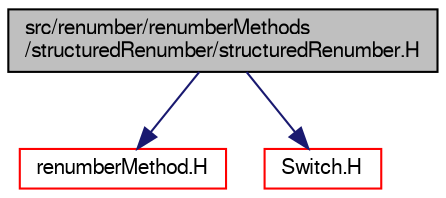 digraph "src/renumber/renumberMethods/structuredRenumber/structuredRenumber.H"
{
  bgcolor="transparent";
  edge [fontname="FreeSans",fontsize="10",labelfontname="FreeSans",labelfontsize="10"];
  node [fontname="FreeSans",fontsize="10",shape=record];
  Node0 [label="src/renumber/renumberMethods\l/structuredRenumber/structuredRenumber.H",height=0.2,width=0.4,color="black", fillcolor="grey75", style="filled", fontcolor="black"];
  Node0 -> Node1 [color="midnightblue",fontsize="10",style="solid",fontname="FreeSans"];
  Node1 [label="renumberMethod.H",height=0.2,width=0.4,color="red",URL="$a14468.html"];
  Node0 -> Node223 [color="midnightblue",fontsize="10",style="solid",fontname="FreeSans"];
  Node223 [label="Switch.H",height=0.2,width=0.4,color="red",URL="$a12158.html"];
}
